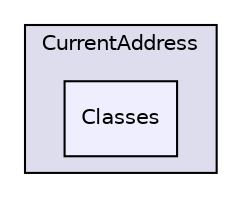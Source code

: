 digraph "iPhone/CurrentAddress/Classes" {
  compound=true
  node [ fontsize="10", fontname="Helvetica"];
  edge [ labelfontsize="10", labelfontname="Helvetica"];
  subgraph clusterdir_0e88246ae3cc6a49748c0dd26b50c238 {
    graph [ bgcolor="#ddddee", pencolor="black", label="CurrentAddress" fontname="Helvetica", fontsize="10", URL="dir_0e88246ae3cc6a49748c0dd26b50c238.html"]
  dir_9ed5e967554deb77d1df79010aa9dd38 [shape=box, label="Classes", style="filled", fillcolor="#eeeeff", pencolor="black", URL="dir_9ed5e967554deb77d1df79010aa9dd38.html"];
  }
}
